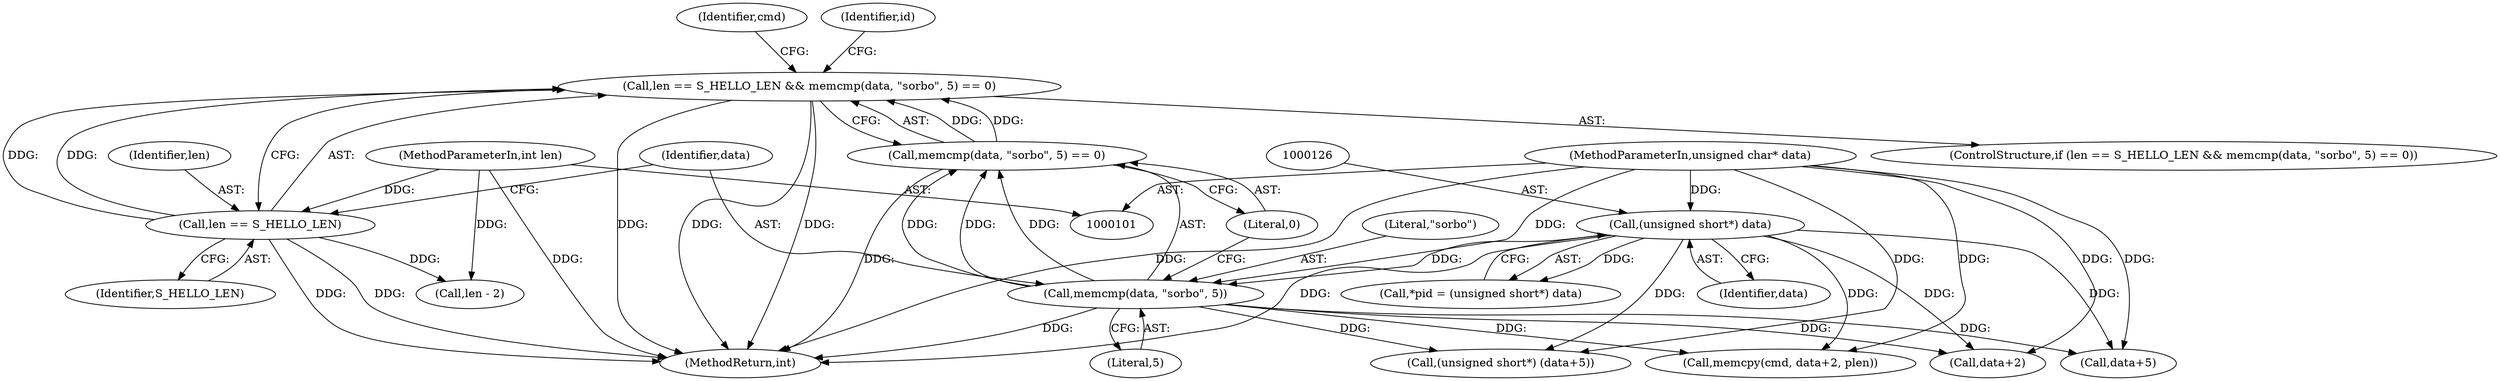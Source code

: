 digraph "0_aircrack-ng_da087238963c1239fdabd47dc1b65279605aca70@API" {
"1000129" [label="(Call,len == S_HELLO_LEN && memcmp(data, \"sorbo\", 5) == 0)"];
"1000130" [label="(Call,len == S_HELLO_LEN)"];
"1000104" [label="(MethodParameterIn,int len)"];
"1000133" [label="(Call,memcmp(data, \"sorbo\", 5) == 0)"];
"1000134" [label="(Call,memcmp(data, \"sorbo\", 5))"];
"1000125" [label="(Call,(unsigned short*) data)"];
"1000103" [label="(MethodParameterIn,unsigned char* data)"];
"1000138" [label="(Literal,0)"];
"1000104" [label="(MethodParameterIn,int len)"];
"1000145" [label="(Call,data+5)"];
"1000132" [label="(Identifier,S_HELLO_LEN)"];
"1000130" [label="(Call,len == S_HELLO_LEN)"];
"1000103" [label="(MethodParameterIn,unsigned char* data)"];
"1000265" [label="(Call,memcpy(cmd, data+2, plen))"];
"1000129" [label="(Call,len == S_HELLO_LEN && memcmp(data, \"sorbo\", 5) == 0)"];
"1000131" [label="(Identifier,len)"];
"1000198" [label="(Identifier,cmd)"];
"1000137" [label="(Literal,5)"];
"1000135" [label="(Identifier,data)"];
"1000209" [label="(Call,len - 2)"];
"1000133" [label="(Call,memcmp(data, \"sorbo\", 5) == 0)"];
"1000136" [label="(Literal,\"sorbo\")"];
"1000142" [label="(Identifier,id)"];
"1000267" [label="(Call,data+2)"];
"1000127" [label="(Identifier,data)"];
"1000123" [label="(Call,*pid = (unsigned short*) data)"];
"1000297" [label="(MethodReturn,int)"];
"1000143" [label="(Call,(unsigned short*) (data+5))"];
"1000125" [label="(Call,(unsigned short*) data)"];
"1000128" [label="(ControlStructure,if (len == S_HELLO_LEN && memcmp(data, \"sorbo\", 5) == 0))"];
"1000134" [label="(Call,memcmp(data, \"sorbo\", 5))"];
"1000129" -> "1000128"  [label="AST: "];
"1000129" -> "1000130"  [label="CFG: "];
"1000129" -> "1000133"  [label="CFG: "];
"1000130" -> "1000129"  [label="AST: "];
"1000133" -> "1000129"  [label="AST: "];
"1000142" -> "1000129"  [label="CFG: "];
"1000198" -> "1000129"  [label="CFG: "];
"1000129" -> "1000297"  [label="DDG: "];
"1000129" -> "1000297"  [label="DDG: "];
"1000129" -> "1000297"  [label="DDG: "];
"1000130" -> "1000129"  [label="DDG: "];
"1000130" -> "1000129"  [label="DDG: "];
"1000133" -> "1000129"  [label="DDG: "];
"1000133" -> "1000129"  [label="DDG: "];
"1000130" -> "1000132"  [label="CFG: "];
"1000131" -> "1000130"  [label="AST: "];
"1000132" -> "1000130"  [label="AST: "];
"1000135" -> "1000130"  [label="CFG: "];
"1000130" -> "1000297"  [label="DDG: "];
"1000130" -> "1000297"  [label="DDG: "];
"1000104" -> "1000130"  [label="DDG: "];
"1000130" -> "1000209"  [label="DDG: "];
"1000104" -> "1000101"  [label="AST: "];
"1000104" -> "1000297"  [label="DDG: "];
"1000104" -> "1000209"  [label="DDG: "];
"1000133" -> "1000138"  [label="CFG: "];
"1000134" -> "1000133"  [label="AST: "];
"1000138" -> "1000133"  [label="AST: "];
"1000133" -> "1000297"  [label="DDG: "];
"1000134" -> "1000133"  [label="DDG: "];
"1000134" -> "1000133"  [label="DDG: "];
"1000134" -> "1000133"  [label="DDG: "];
"1000134" -> "1000137"  [label="CFG: "];
"1000135" -> "1000134"  [label="AST: "];
"1000136" -> "1000134"  [label="AST: "];
"1000137" -> "1000134"  [label="AST: "];
"1000138" -> "1000134"  [label="CFG: "];
"1000134" -> "1000297"  [label="DDG: "];
"1000125" -> "1000134"  [label="DDG: "];
"1000103" -> "1000134"  [label="DDG: "];
"1000134" -> "1000143"  [label="DDG: "];
"1000134" -> "1000145"  [label="DDG: "];
"1000134" -> "1000265"  [label="DDG: "];
"1000134" -> "1000267"  [label="DDG: "];
"1000125" -> "1000123"  [label="AST: "];
"1000125" -> "1000127"  [label="CFG: "];
"1000126" -> "1000125"  [label="AST: "];
"1000127" -> "1000125"  [label="AST: "];
"1000123" -> "1000125"  [label="CFG: "];
"1000125" -> "1000297"  [label="DDG: "];
"1000125" -> "1000123"  [label="DDG: "];
"1000103" -> "1000125"  [label="DDG: "];
"1000125" -> "1000143"  [label="DDG: "];
"1000125" -> "1000145"  [label="DDG: "];
"1000125" -> "1000265"  [label="DDG: "];
"1000125" -> "1000267"  [label="DDG: "];
"1000103" -> "1000101"  [label="AST: "];
"1000103" -> "1000297"  [label="DDG: "];
"1000103" -> "1000143"  [label="DDG: "];
"1000103" -> "1000145"  [label="DDG: "];
"1000103" -> "1000265"  [label="DDG: "];
"1000103" -> "1000267"  [label="DDG: "];
}
